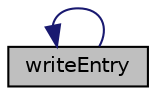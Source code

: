 digraph "writeEntry"
{
  bgcolor="transparent";
  edge [fontname="Helvetica",fontsize="10",labelfontname="Helvetica",labelfontsize="10"];
  node [fontname="Helvetica",fontsize="10",shape=record];
  rankdir="LR";
  Node415 [label="writeEntry",height=0.2,width=0.4,color="black", fillcolor="grey75", style="filled", fontcolor="black"];
  Node415 -> Node415 [dir="back",color="midnightblue",fontsize="10",style="solid",fontname="Helvetica"];
}
